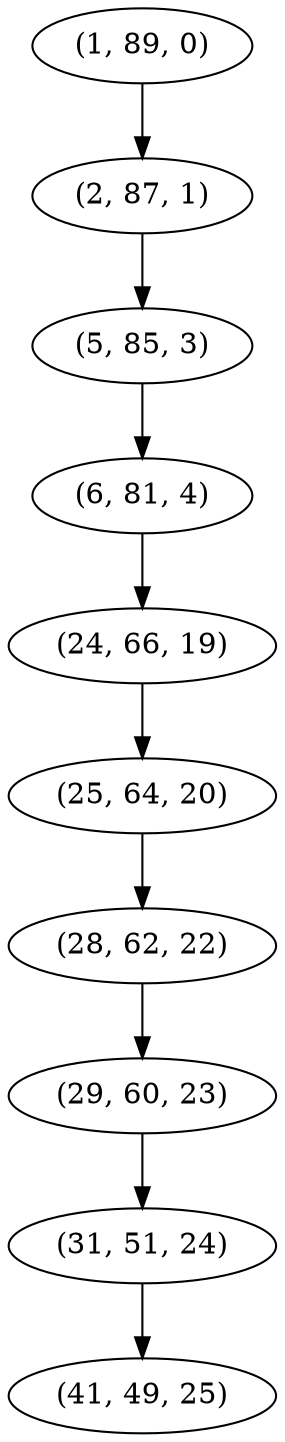 digraph tree {
    "(1, 89, 0)";
    "(2, 87, 1)";
    "(5, 85, 3)";
    "(6, 81, 4)";
    "(24, 66, 19)";
    "(25, 64, 20)";
    "(28, 62, 22)";
    "(29, 60, 23)";
    "(31, 51, 24)";
    "(41, 49, 25)";
    "(1, 89, 0)" -> "(2, 87, 1)";
    "(2, 87, 1)" -> "(5, 85, 3)";
    "(5, 85, 3)" -> "(6, 81, 4)";
    "(6, 81, 4)" -> "(24, 66, 19)";
    "(24, 66, 19)" -> "(25, 64, 20)";
    "(25, 64, 20)" -> "(28, 62, 22)";
    "(28, 62, 22)" -> "(29, 60, 23)";
    "(29, 60, 23)" -> "(31, 51, 24)";
    "(31, 51, 24)" -> "(41, 49, 25)";
}
